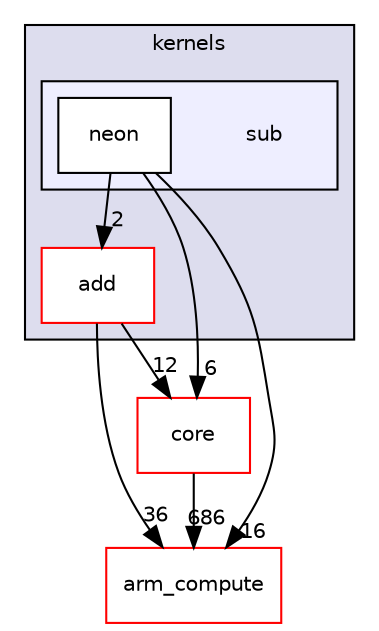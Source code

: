 digraph "src/cpu/kernels/sub" {
  compound=true
  node [ fontsize="10", fontname="Helvetica"];
  edge [ labelfontsize="10", labelfontname="Helvetica"];
  subgraph clusterdir_1de7bcbbdec2bf3559cb3c688662d4f5 {
    graph [ bgcolor="#ddddee", pencolor="black", label="kernels" fontname="Helvetica", fontsize="10", URL="dir_1de7bcbbdec2bf3559cb3c688662d4f5.xhtml"]
  dir_7f0c74cf3e327840dbe789f241faca2d [shape=box label="add" fillcolor="white" style="filled" color="red" URL="dir_7f0c74cf3e327840dbe789f241faca2d.xhtml"];
  subgraph clusterdir_c23da6d0121d9e41cbcfbd10d12118af {
    graph [ bgcolor="#eeeeff", pencolor="black", label="" URL="dir_c23da6d0121d9e41cbcfbd10d12118af.xhtml"];
    dir_c23da6d0121d9e41cbcfbd10d12118af [shape=plaintext label="sub"];
  dir_ed28a18a0c8f834a856026c95063e21d [shape=box label="neon" fillcolor="white" style="filled" URL="dir_ed28a18a0c8f834a856026c95063e21d.xhtml"];
  }
  }
  dir_214608ef36d61442cb2b0c1c4e9a7def [shape=box label="arm_compute" fillcolor="white" style="filled" color="red" URL="dir_214608ef36d61442cb2b0c1c4e9a7def.xhtml"];
  dir_aebb8dcc11953d78e620bbef0b9e2183 [shape=box label="core" fillcolor="white" style="filled" color="red" URL="dir_aebb8dcc11953d78e620bbef0b9e2183.xhtml"];
  dir_aebb8dcc11953d78e620bbef0b9e2183->dir_214608ef36d61442cb2b0c1c4e9a7def [headlabel="686", labeldistance=1.5 headhref="dir_000017_000000.xhtml"];
  dir_ed28a18a0c8f834a856026c95063e21d->dir_214608ef36d61442cb2b0c1c4e9a7def [headlabel="16", labeldistance=1.5 headhref="dir_000415_000000.xhtml"];
  dir_ed28a18a0c8f834a856026c95063e21d->dir_7f0c74cf3e327840dbe789f241faca2d [headlabel="2", labeldistance=1.5 headhref="dir_000415_000376.xhtml"];
  dir_ed28a18a0c8f834a856026c95063e21d->dir_aebb8dcc11953d78e620bbef0b9e2183 [headlabel="6", labeldistance=1.5 headhref="dir_000415_000017.xhtml"];
  dir_7f0c74cf3e327840dbe789f241faca2d->dir_214608ef36d61442cb2b0c1c4e9a7def [headlabel="36", labeldistance=1.5 headhref="dir_000376_000000.xhtml"];
  dir_7f0c74cf3e327840dbe789f241faca2d->dir_aebb8dcc11953d78e620bbef0b9e2183 [headlabel="12", labeldistance=1.5 headhref="dir_000376_000017.xhtml"];
}
